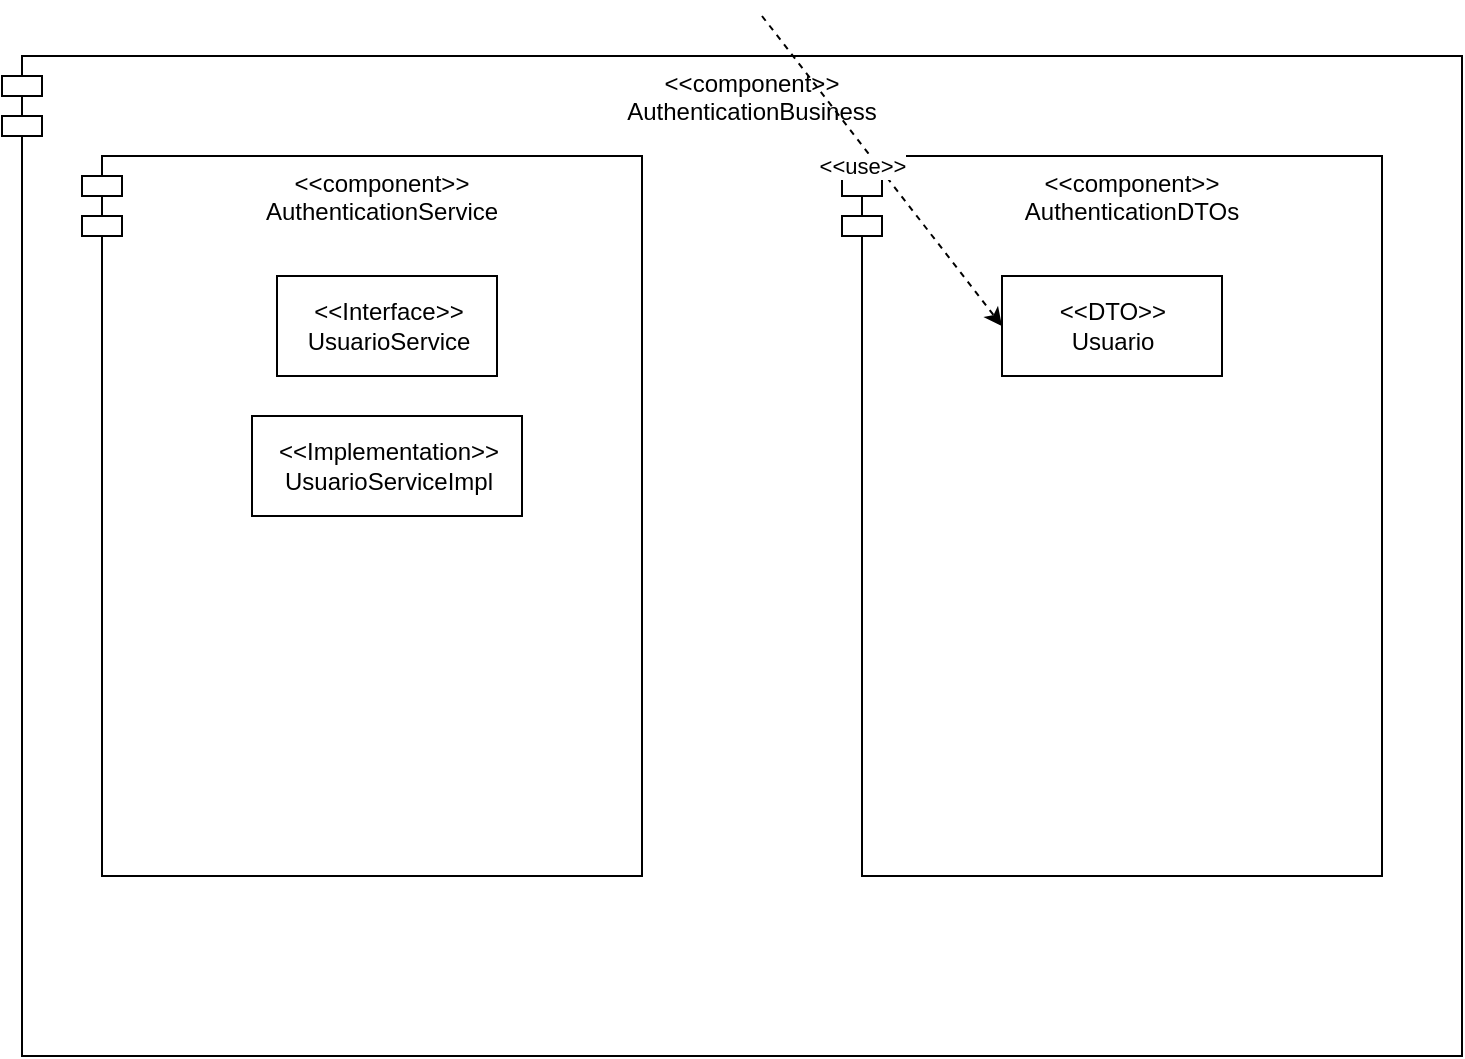 <mxfile version="17.1.2" type="github">
  <diagram id="jmIH7N42caOvKsFyoirR" name="Page-1">
    <mxGraphModel dx="1422" dy="762" grid="1" gridSize="10" guides="1" tooltips="1" connect="1" arrows="1" fold="1" page="1" pageScale="1" pageWidth="827" pageHeight="1169" math="0" shadow="0">
      <root>
        <mxCell id="0" />
        <mxCell id="1" parent="0" />
        <mxCell id="muXD6YrY-UIbCJYSaRgn-1" value="&lt;&lt;component&gt;&gt;&#xa;AuthenticationBusiness" style="shape=module;align=left;spacingLeft=20;align=center;verticalAlign=top;" vertex="1" parent="1">
          <mxGeometry x="30" y="40" width="730" height="500" as="geometry" />
        </mxCell>
        <mxCell id="muXD6YrY-UIbCJYSaRgn-2" value="&lt;&lt;component&gt;&gt;&#xa;AuthenticationService" style="shape=module;align=left;spacingLeft=20;align=center;verticalAlign=top;" vertex="1" parent="1">
          <mxGeometry x="70" y="90" width="280" height="360" as="geometry" />
        </mxCell>
        <mxCell id="muXD6YrY-UIbCJYSaRgn-3" value="&lt;&lt;component&gt;&gt;&#xa;AuthenticationDTOs" style="shape=module;align=left;spacingLeft=20;align=center;verticalAlign=top;" vertex="1" parent="1">
          <mxGeometry x="450" y="90" width="270" height="360" as="geometry" />
        </mxCell>
        <mxCell id="muXD6YrY-UIbCJYSaRgn-4" value="&amp;lt;&amp;lt;DTO&amp;gt;&amp;gt;&lt;br&gt;Usuario" style="html=1;" vertex="1" parent="1">
          <mxGeometry x="530" y="150" width="110" height="50" as="geometry" />
        </mxCell>
        <mxCell id="muXD6YrY-UIbCJYSaRgn-6" value="&amp;lt;&amp;lt;Interface&amp;gt;&amp;gt;&lt;br&gt;UsuarioService" style="html=1;" vertex="1" parent="1">
          <mxGeometry x="167.5" y="150" width="110" height="50" as="geometry" />
        </mxCell>
        <mxCell id="muXD6YrY-UIbCJYSaRgn-7" value="&amp;lt;&amp;lt;Implementation&amp;gt;&amp;gt;&lt;br&gt;UsuarioServiceImpl" style="html=1;" vertex="1" parent="1">
          <mxGeometry x="155" y="220" width="135" height="50" as="geometry" />
        </mxCell>
        <mxCell id="muXD6YrY-UIbCJYSaRgn-9" value="" style="endArrow=classic;html=1;rounded=0;entryX=0;entryY=0.5;entryDx=0;entryDy=0;dashed=1;" edge="1" parent="1" target="muXD6YrY-UIbCJYSaRgn-4">
          <mxGeometry width="50" height="50" relative="1" as="geometry">
            <mxPoint x="410" y="20" as="sourcePoint" />
            <mxPoint x="440" y="240" as="targetPoint" />
          </mxGeometry>
        </mxCell>
        <mxCell id="muXD6YrY-UIbCJYSaRgn-10" value="&amp;lt;&amp;lt;use&amp;gt;&amp;gt;" style="edgeLabel;html=1;align=center;verticalAlign=middle;resizable=0;points=[];" vertex="1" connectable="0" parent="muXD6YrY-UIbCJYSaRgn-9">
          <mxGeometry x="0.162" y="-1" relative="1" as="geometry">
            <mxPoint x="-19" y="-16" as="offset" />
          </mxGeometry>
        </mxCell>
      </root>
    </mxGraphModel>
  </diagram>
</mxfile>
